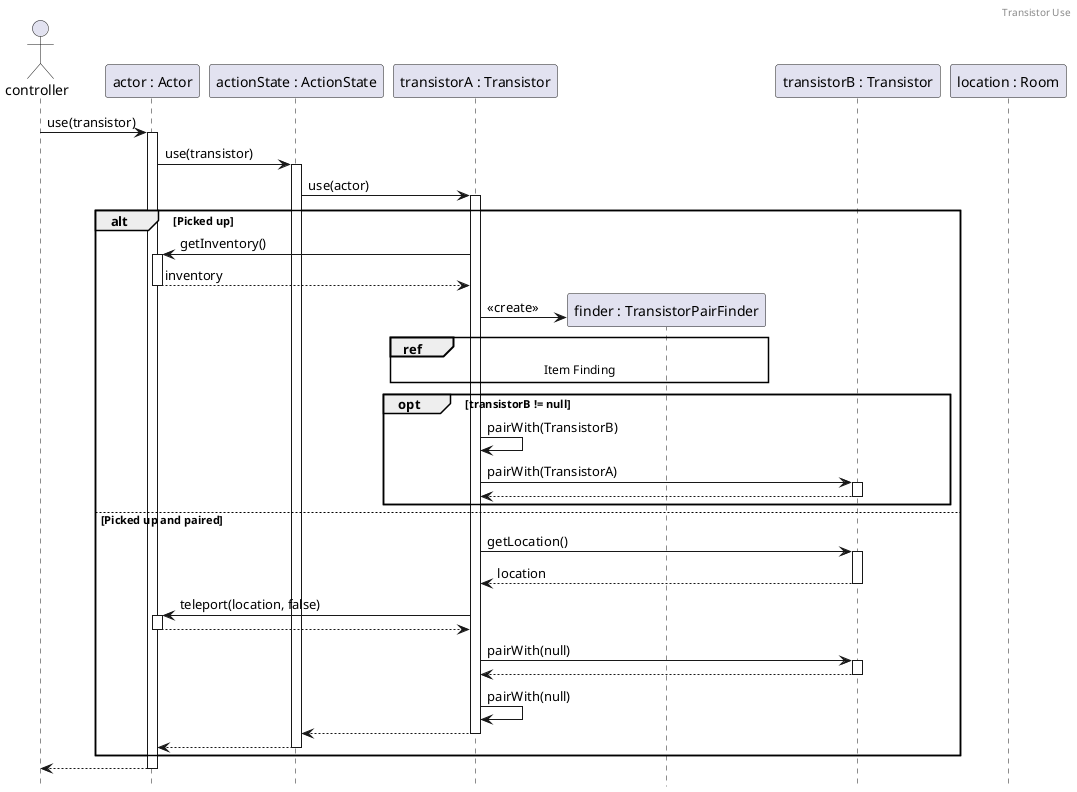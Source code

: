 @startuml TransistorUse
header Transistor Use
hide footbox

actor controller
participant actor as "actor : Actor"
participant state as "actionState : ActionState"
participant t1 as "transistorA : Transistor"

controller -> actor++: use(transistor)
actor -> state ++: use(transistor)
state -> t1++: use(actor)

alt Picked up
    t1 -> actor++: getInventory()
    return inventory

    create finder as "finder : TransistorPairFinder"
    t1 -> finder : <<create>>
    ref over t1, finder: Item Finding

participant t2 as "transistorB : Transistor"
participant location as "location : Room"

    opt  transistorB != null
        t1 -> t1: pairWith(TransistorB)
        t1 -> t2++: pairWith(TransistorA)
        return
    end
else Picked up and paired
    t1 -> t2++: getLocation()
    return location
    
    t1 -> actor++: teleport(location, false)
    return
    
    t1 -> t2++: pairWith(null)
    return

    t1 -> t1: pairWith(null)
    return

    return
end
return
@enduml